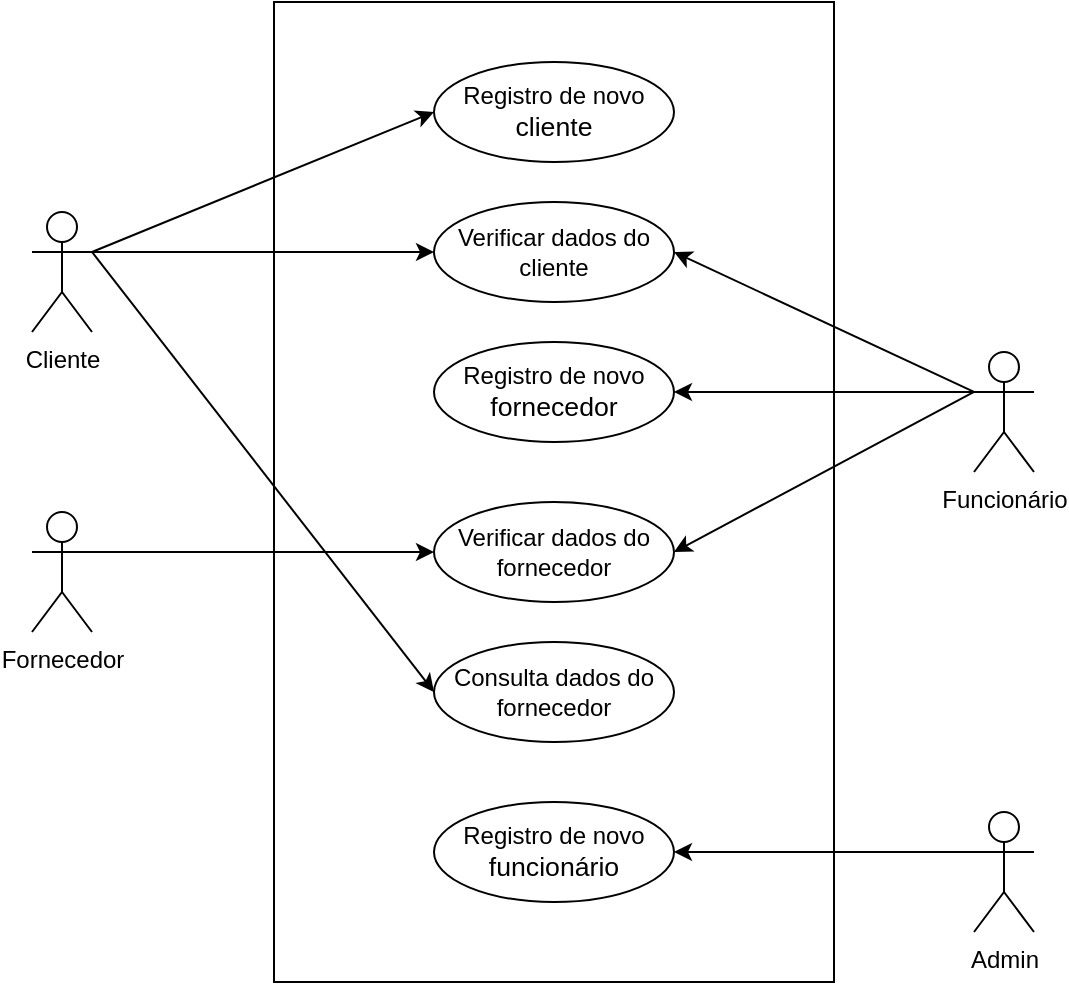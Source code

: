 <mxfile version="14.9.6" type="device"><diagram id="kC5aQvH93-7_zMsBreNk" name="Page-1"><mxGraphModel dx="1422" dy="761" grid="1" gridSize="10" guides="1" tooltips="1" connect="1" arrows="1" fold="1" page="1" pageScale="1" pageWidth="850" pageHeight="1100" math="0" shadow="0"><root><mxCell id="0"/><mxCell id="1" parent="0"/><mxCell id="XqQT30XZZPB1uu4artTX-1" value="Cliente" style="shape=umlActor;verticalLabelPosition=bottom;verticalAlign=top;html=1;outlineConnect=0;" parent="1" vertex="1"><mxGeometry x="69" y="245" width="30" height="60" as="geometry"/></mxCell><mxCell id="XqQT30XZZPB1uu4artTX-2" value="" style="rounded=0;whiteSpace=wrap;html=1;verticalAlign=top;" parent="1" vertex="1"><mxGeometry x="190" y="140" width="280" height="490" as="geometry"/></mxCell><mxCell id="XqQT30XZZPB1uu4artTX-3" value="Registro de novo&lt;br&gt;&lt;span id=&quot;docs-internal-guid-906694fc-7fff-2976-02ce-6a213e00d515&quot;&gt;&lt;span style=&quot;font-size: 10pt ; font-family: &amp;#34;arial&amp;#34; ; background-color: transparent ; vertical-align: baseline&quot;&gt;cliente&lt;/span&gt;&lt;/span&gt;" style="ellipse;whiteSpace=wrap;html=1;verticalAlign=middle;" parent="1" vertex="1"><mxGeometry x="270" y="170" width="120" height="50" as="geometry"/></mxCell><mxCell id="XqQT30XZZPB1uu4artTX-4" value="Verificar dados do cliente" style="ellipse;whiteSpace=wrap;html=1;verticalAlign=middle;" parent="1" vertex="1"><mxGeometry x="270" y="240" width="120" height="50" as="geometry"/></mxCell><mxCell id="XqQT30XZZPB1uu4artTX-7" value="" style="endArrow=classic;html=1;exitX=1;exitY=0.333;exitDx=0;exitDy=0;exitPerimeter=0;entryX=0;entryY=0.5;entryDx=0;entryDy=0;" parent="1" source="XqQT30XZZPB1uu4artTX-1" target="XqQT30XZZPB1uu4artTX-3" edge="1"><mxGeometry width="50" height="50" relative="1" as="geometry"><mxPoint x="140" y="250" as="sourcePoint"/><mxPoint x="190" y="200" as="targetPoint"/></mxGeometry></mxCell><mxCell id="XqQT30XZZPB1uu4artTX-8" value="" style="endArrow=classic;html=1;exitX=1;exitY=0.333;exitDx=0;exitDy=0;exitPerimeter=0;entryX=0;entryY=0.5;entryDx=0;entryDy=0;" parent="1" source="XqQT30XZZPB1uu4artTX-1" target="XqQT30XZZPB1uu4artTX-4" edge="1"><mxGeometry width="50" height="50" relative="1" as="geometry"><mxPoint x="60" y="440" as="sourcePoint"/><mxPoint x="110" y="390" as="targetPoint"/></mxGeometry></mxCell><mxCell id="XqQT30XZZPB1uu4artTX-11" value="Funcionário" style="shape=umlActor;verticalLabelPosition=bottom;verticalAlign=top;html=1;outlineConnect=0;" parent="1" vertex="1"><mxGeometry x="540" y="315" width="30" height="60" as="geometry"/></mxCell><mxCell id="XqQT30XZZPB1uu4artTX-17" value="" style="endArrow=classic;html=1;entryX=1;entryY=0.5;entryDx=0;entryDy=0;exitX=0;exitY=0.333;exitDx=0;exitDy=0;exitPerimeter=0;" parent="1" source="XqQT30XZZPB1uu4artTX-11" target="XqQT30XZZPB1uu4artTX-4" edge="1"><mxGeometry width="50" height="50" relative="1" as="geometry"><mxPoint x="660" y="240" as="sourcePoint"/><mxPoint x="710" y="190" as="targetPoint"/></mxGeometry></mxCell><mxCell id="XqQT30XZZPB1uu4artTX-18" value="" style="endArrow=classic;html=1;entryX=1;entryY=0.5;entryDx=0;entryDy=0;exitX=0;exitY=0.333;exitDx=0;exitDy=0;exitPerimeter=0;" parent="1" source="XqQT30XZZPB1uu4artTX-11" target="ZPr2QfG5l2q9yRlPZPkq-2" edge="1"><mxGeometry width="50" height="50" relative="1" as="geometry"><mxPoint x="600" y="220" as="sourcePoint"/><mxPoint x="650" y="170" as="targetPoint"/></mxGeometry></mxCell><mxCell id="ZPr2QfG5l2q9yRlPZPkq-1" value="Fornecedor" style="shape=umlActor;verticalLabelPosition=bottom;verticalAlign=top;html=1;outlineConnect=0;" vertex="1" parent="1"><mxGeometry x="69" y="395" width="30" height="60" as="geometry"/></mxCell><mxCell id="ZPr2QfG5l2q9yRlPZPkq-2" value="Registro de novo&lt;br&gt;&lt;span id=&quot;docs-internal-guid-906694fc-7fff-2976-02ce-6a213e00d515&quot;&gt;&lt;span style=&quot;font-size: 10pt ; font-family: &amp;#34;arial&amp;#34; ; background-color: transparent ; vertical-align: baseline&quot;&gt;fornecedor&lt;/span&gt;&lt;/span&gt;" style="ellipse;whiteSpace=wrap;html=1;verticalAlign=middle;" vertex="1" parent="1"><mxGeometry x="270" y="310" width="120" height="50" as="geometry"/></mxCell><mxCell id="ZPr2QfG5l2q9yRlPZPkq-3" value="Verificar dados do fornecedor" style="ellipse;whiteSpace=wrap;html=1;verticalAlign=middle;" vertex="1" parent="1"><mxGeometry x="270" y="390" width="120" height="50" as="geometry"/></mxCell><mxCell id="ZPr2QfG5l2q9yRlPZPkq-4" value="" style="endArrow=classic;html=1;exitX=1;exitY=0.333;exitDx=0;exitDy=0;exitPerimeter=0;entryX=0;entryY=0.5;entryDx=0;entryDy=0;" edge="1" parent="1" source="ZPr2QfG5l2q9yRlPZPkq-1" target="ZPr2QfG5l2q9yRlPZPkq-3"><mxGeometry width="50" height="50" relative="1" as="geometry"><mxPoint x="580" y="390" as="sourcePoint"/><mxPoint x="630" y="340" as="targetPoint"/></mxGeometry></mxCell><mxCell id="ZPr2QfG5l2q9yRlPZPkq-5" value="" style="endArrow=classic;html=1;exitX=0;exitY=0.333;exitDx=0;exitDy=0;exitPerimeter=0;entryX=1;entryY=0.5;entryDx=0;entryDy=0;" edge="1" parent="1" source="XqQT30XZZPB1uu4artTX-11" target="ZPr2QfG5l2q9yRlPZPkq-3"><mxGeometry width="50" height="50" relative="1" as="geometry"><mxPoint x="500" y="440" as="sourcePoint"/><mxPoint x="550" y="390" as="targetPoint"/></mxGeometry></mxCell><mxCell id="ZPr2QfG5l2q9yRlPZPkq-12" value="Registro de novo&lt;br&gt;&lt;span id=&quot;docs-internal-guid-906694fc-7fff-2976-02ce-6a213e00d515&quot;&gt;&lt;span style=&quot;font-size: 10pt ; font-family: &amp;#34;arial&amp;#34; ; background-color: transparent ; vertical-align: baseline&quot;&gt;funcionário&lt;/span&gt;&lt;/span&gt;" style="ellipse;whiteSpace=wrap;html=1;verticalAlign=middle;" vertex="1" parent="1"><mxGeometry x="270" y="540" width="120" height="50" as="geometry"/></mxCell><mxCell id="ZPr2QfG5l2q9yRlPZPkq-13" value="Admin" style="shape=umlActor;verticalLabelPosition=bottom;verticalAlign=top;html=1;outlineConnect=0;" vertex="1" parent="1"><mxGeometry x="540" y="545" width="30" height="60" as="geometry"/></mxCell><mxCell id="ZPr2QfG5l2q9yRlPZPkq-14" value="" style="endArrow=classic;html=1;exitX=0;exitY=0.333;exitDx=0;exitDy=0;exitPerimeter=0;entryX=1;entryY=0.5;entryDx=0;entryDy=0;" edge="1" parent="1" source="ZPr2QfG5l2q9yRlPZPkq-13" target="ZPr2QfG5l2q9yRlPZPkq-12"><mxGeometry width="50" height="50" relative="1" as="geometry"><mxPoint x="650" y="545" as="sourcePoint"/><mxPoint x="700" y="495" as="targetPoint"/></mxGeometry></mxCell><mxCell id="ZPr2QfG5l2q9yRlPZPkq-18" value="" style="endArrow=classic;html=1;entryX=0;entryY=0.5;entryDx=0;entryDy=0;exitX=1;exitY=0.333;exitDx=0;exitDy=0;exitPerimeter=0;" edge="1" parent="1" source="XqQT30XZZPB1uu4artTX-1" target="ZPr2QfG5l2q9yRlPZPkq-19"><mxGeometry width="50" height="50" relative="1" as="geometry"><mxPoint x="90" y="150" as="sourcePoint"/><mxPoint x="140" y="100" as="targetPoint"/></mxGeometry></mxCell><mxCell id="ZPr2QfG5l2q9yRlPZPkq-19" value="Consulta dados do fornecedor" style="ellipse;whiteSpace=wrap;html=1;verticalAlign=middle;" vertex="1" parent="1"><mxGeometry x="270" y="460" width="120" height="50" as="geometry"/></mxCell></root></mxGraphModel></diagram></mxfile>